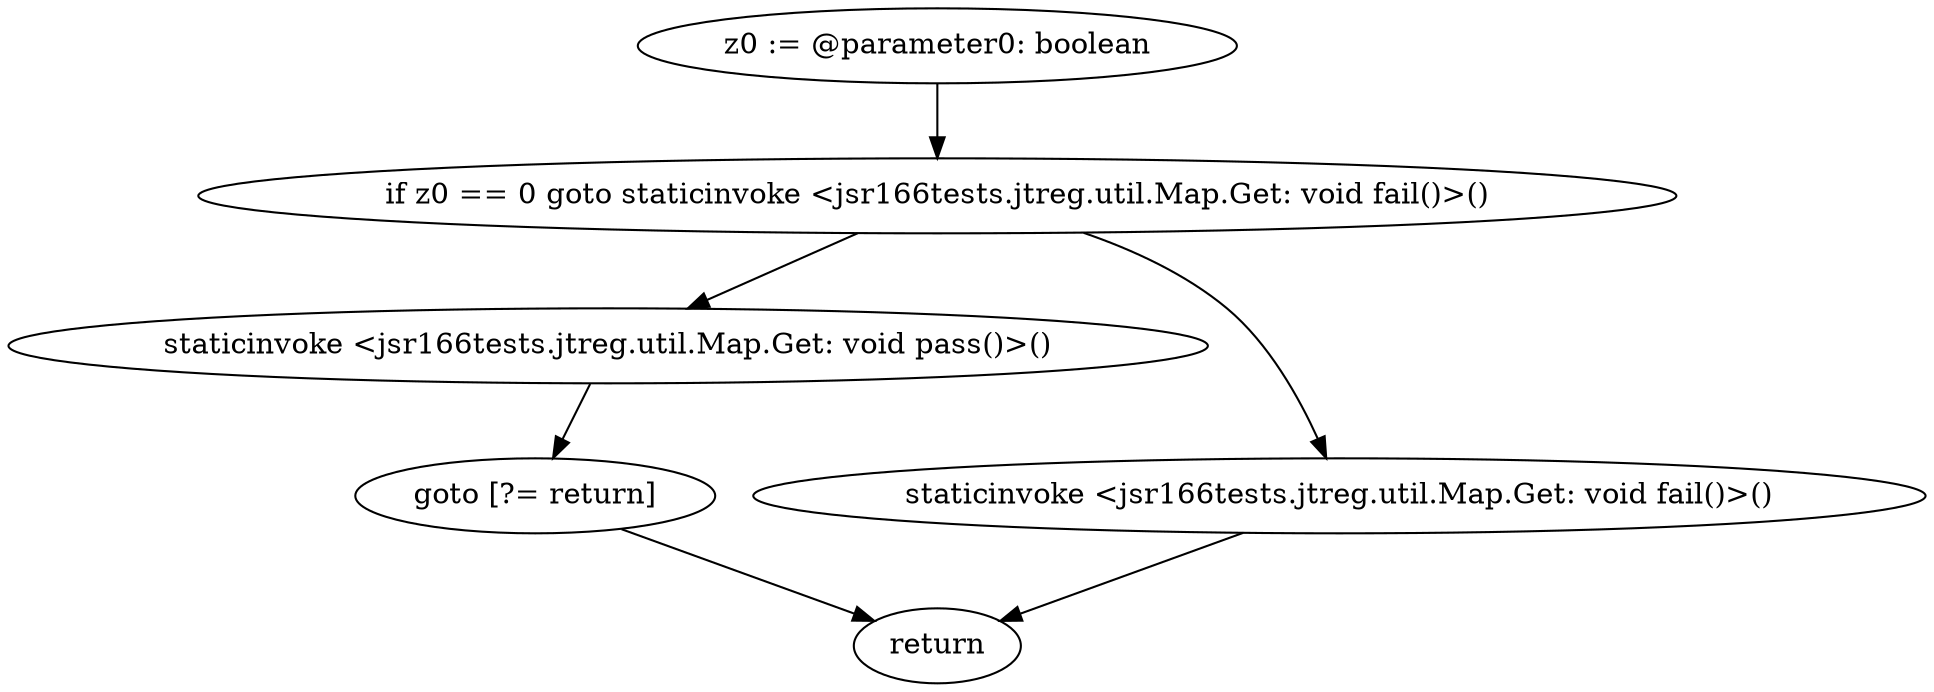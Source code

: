 digraph "unitGraph" {
    "z0 := @parameter0: boolean"
    "if z0 == 0 goto staticinvoke <jsr166tests.jtreg.util.Map.Get: void fail()>()"
    "staticinvoke <jsr166tests.jtreg.util.Map.Get: void pass()>()"
    "goto [?= return]"
    "staticinvoke <jsr166tests.jtreg.util.Map.Get: void fail()>()"
    "return"
    "z0 := @parameter0: boolean"->"if z0 == 0 goto staticinvoke <jsr166tests.jtreg.util.Map.Get: void fail()>()";
    "if z0 == 0 goto staticinvoke <jsr166tests.jtreg.util.Map.Get: void fail()>()"->"staticinvoke <jsr166tests.jtreg.util.Map.Get: void pass()>()";
    "if z0 == 0 goto staticinvoke <jsr166tests.jtreg.util.Map.Get: void fail()>()"->"staticinvoke <jsr166tests.jtreg.util.Map.Get: void fail()>()";
    "staticinvoke <jsr166tests.jtreg.util.Map.Get: void pass()>()"->"goto [?= return]";
    "goto [?= return]"->"return";
    "staticinvoke <jsr166tests.jtreg.util.Map.Get: void fail()>()"->"return";
}
